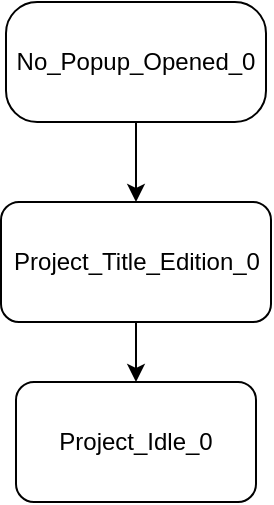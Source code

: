 <mxfile>
    <diagram id="ttFnwL-6sA6ukA0DMWxg" name="Page-1">
        <mxGraphModel dx="991" dy="516" grid="1" gridSize="10" guides="1" tooltips="1" connect="1" arrows="1" fold="1" page="1" pageScale="1" pageWidth="850" pageHeight="1100" math="0" shadow="0">
            <root>
                <mxCell id="0"/>
                <mxCell id="1" parent="0"/>
                <mxCell id="13" style="edgeStyle=none;html=1;exitX=0.5;exitY=1;exitDx=0;exitDy=0;entryX=0.5;entryY=0;entryDx=0;entryDy=0;" edge="1" parent="1" source="3" target="5">
                    <mxGeometry relative="1" as="geometry"/>
                </mxCell>
                <mxCell id="3" value="No_Popup_Opened_0" style="rounded=1;whiteSpace=wrap;html=1;arcSize=26;" vertex="1" parent="1">
                    <mxGeometry x="290" y="490" width="130" height="60" as="geometry"/>
                </mxCell>
                <mxCell id="14" style="edgeStyle=none;html=1;exitX=0.5;exitY=1;exitDx=0;exitDy=0;entryX=0.5;entryY=0;entryDx=0;entryDy=0;" edge="1" parent="1" source="5" target="8">
                    <mxGeometry relative="1" as="geometry"/>
                </mxCell>
                <mxCell id="5" value="Project_Title_Edition_0" style="rounded=1;whiteSpace=wrap;html=1;" vertex="1" parent="1">
                    <mxGeometry x="287.5" y="590" width="135" height="60" as="geometry"/>
                </mxCell>
                <mxCell id="8" value="Project_Idle_0" style="rounded=1;whiteSpace=wrap;html=1;fontSize=12;" vertex="1" parent="1">
                    <mxGeometry x="295" y="680" width="120" height="60" as="geometry"/>
                </mxCell>
            </root>
        </mxGraphModel>
    </diagram>
</mxfile>